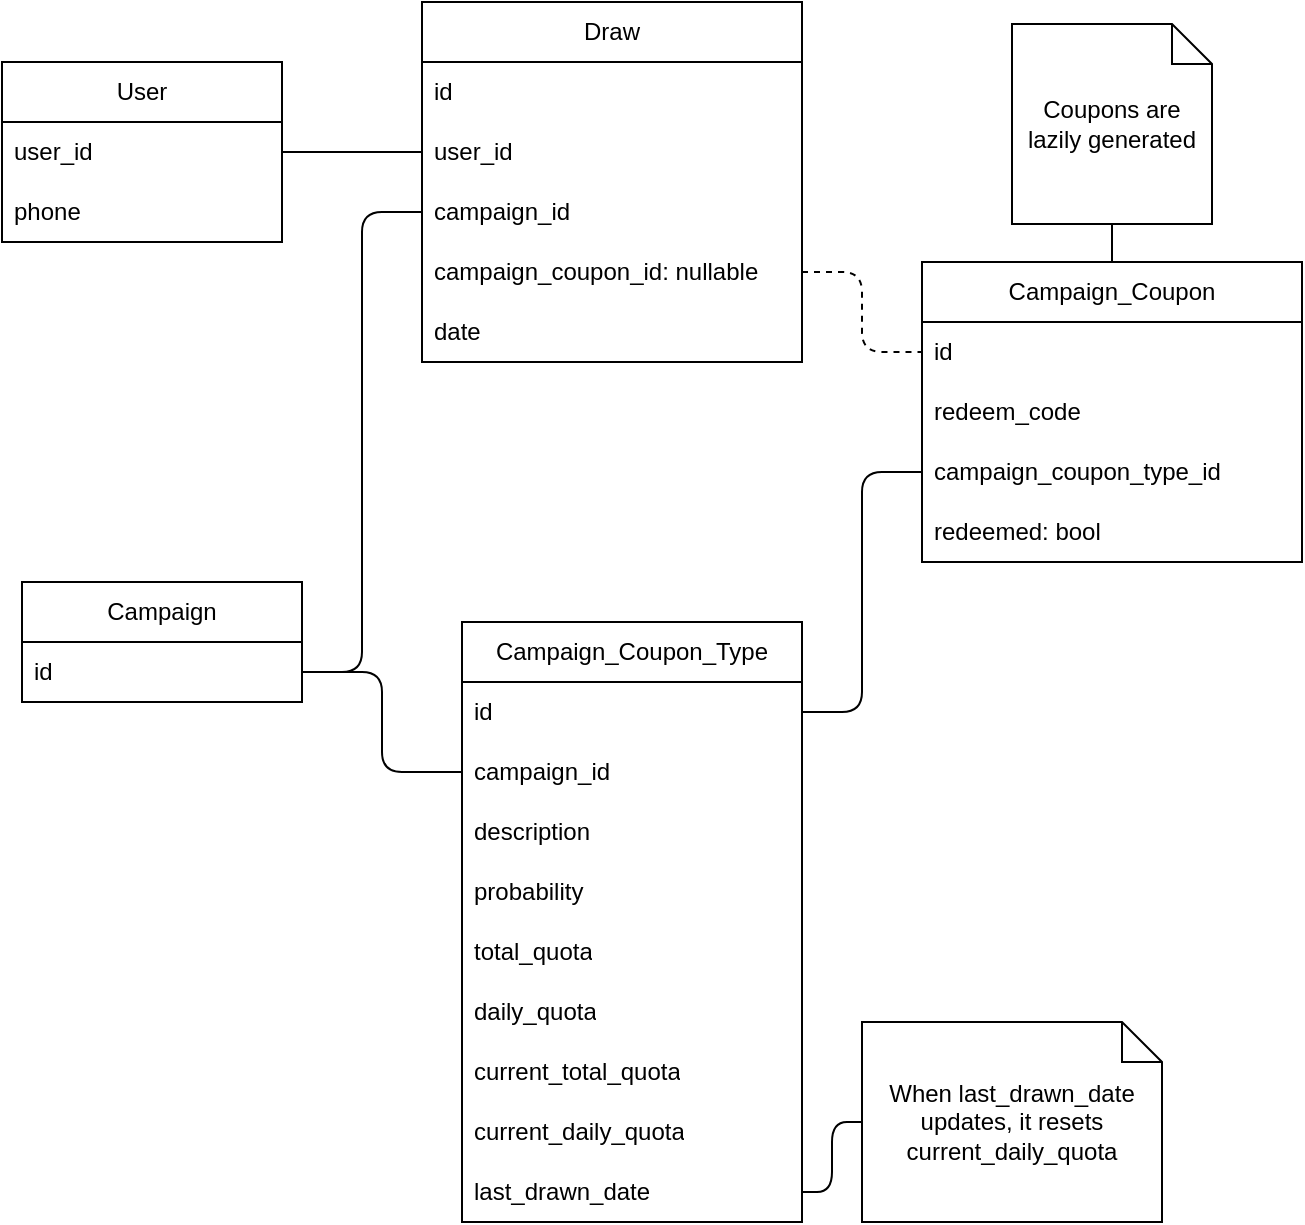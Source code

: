 <mxfile>
    <diagram id="O24hflXLzegQgTCZrSqa" name="Page-1">
        <mxGraphModel dx="1075" dy="738" grid="1" gridSize="10" guides="1" tooltips="1" connect="1" arrows="1" fold="1" page="1" pageScale="1" pageWidth="827" pageHeight="1169" math="0" shadow="0">
            <root>
                <mxCell id="0"/>
                <mxCell id="1" parent="0"/>
                <mxCell id="10" value="Draw" style="swimlane;fontStyle=0;childLayout=stackLayout;horizontal=1;startSize=30;horizontalStack=0;resizeParent=1;resizeParentMax=0;resizeLast=0;collapsible=1;marginBottom=0;whiteSpace=wrap;html=1;" parent="1" vertex="1">
                    <mxGeometry x="270" y="330" width="190" height="180" as="geometry"/>
                </mxCell>
                <mxCell id="20" value="id" style="text;strokeColor=none;fillColor=none;align=left;verticalAlign=middle;spacingLeft=4;spacingRight=4;overflow=hidden;points=[[0,0.5],[1,0.5]];portConstraint=eastwest;rotatable=0;whiteSpace=wrap;html=1;" parent="10" vertex="1">
                    <mxGeometry y="30" width="190" height="30" as="geometry"/>
                </mxCell>
                <mxCell id="22" value="user_id" style="text;strokeColor=none;fillColor=none;align=left;verticalAlign=middle;spacingLeft=4;spacingRight=4;overflow=hidden;points=[[0,0.5],[1,0.5]];portConstraint=eastwest;rotatable=0;whiteSpace=wrap;html=1;" parent="10" vertex="1">
                    <mxGeometry y="60" width="190" height="30" as="geometry"/>
                </mxCell>
                <mxCell id="11" value="campaign_id" style="text;strokeColor=none;fillColor=none;align=left;verticalAlign=middle;spacingLeft=4;spacingRight=4;overflow=hidden;points=[[0,0.5],[1,0.5]];portConstraint=eastwest;rotatable=0;whiteSpace=wrap;html=1;" parent="10" vertex="1">
                    <mxGeometry y="90" width="190" height="30" as="geometry"/>
                </mxCell>
                <mxCell id="77" value="campaign_coupon_id: nullable" style="text;strokeColor=none;fillColor=none;align=left;verticalAlign=middle;spacingLeft=4;spacingRight=4;overflow=hidden;points=[[0,0.5],[1,0.5]];portConstraint=eastwest;rotatable=0;whiteSpace=wrap;html=1;" parent="10" vertex="1">
                    <mxGeometry y="120" width="190" height="30" as="geometry"/>
                </mxCell>
                <mxCell id="94" value="date" style="text;strokeColor=none;fillColor=none;align=left;verticalAlign=middle;spacingLeft=4;spacingRight=4;overflow=hidden;points=[[0,0.5],[1,0.5]];portConstraint=eastwest;rotatable=0;whiteSpace=wrap;html=1;" vertex="1" parent="10">
                    <mxGeometry y="150" width="190" height="30" as="geometry"/>
                </mxCell>
                <mxCell id="14" value="Campaign_Coupon" style="swimlane;fontStyle=0;childLayout=stackLayout;horizontal=1;startSize=30;horizontalStack=0;resizeParent=1;resizeParentMax=0;resizeLast=0;collapsible=1;marginBottom=0;whiteSpace=wrap;html=1;" parent="1" vertex="1">
                    <mxGeometry x="520" y="460" width="190" height="150" as="geometry"/>
                </mxCell>
                <mxCell id="15" value="id" style="text;strokeColor=none;fillColor=none;align=left;verticalAlign=middle;spacingLeft=4;spacingRight=4;overflow=hidden;points=[[0,0.5],[1,0.5]];portConstraint=eastwest;rotatable=0;whiteSpace=wrap;html=1;" parent="14" vertex="1">
                    <mxGeometry y="30" width="190" height="30" as="geometry"/>
                </mxCell>
                <mxCell id="33" value="redeem_code" style="text;strokeColor=none;fillColor=none;align=left;verticalAlign=middle;spacingLeft=4;spacingRight=4;overflow=hidden;points=[[0,0.5],[1,0.5]];portConstraint=eastwest;rotatable=0;whiteSpace=wrap;html=1;" parent="14" vertex="1">
                    <mxGeometry y="60" width="190" height="30" as="geometry"/>
                </mxCell>
                <mxCell id="34" value="campaign_coupon_type_id" style="text;strokeColor=none;fillColor=none;align=left;verticalAlign=middle;spacingLeft=4;spacingRight=4;overflow=hidden;points=[[0,0.5],[1,0.5]];portConstraint=eastwest;rotatable=0;whiteSpace=wrap;html=1;" parent="14" vertex="1">
                    <mxGeometry y="90" width="190" height="30" as="geometry"/>
                </mxCell>
                <mxCell id="81" value="redeemed: bool" style="text;strokeColor=none;fillColor=none;align=left;verticalAlign=middle;spacingLeft=4;spacingRight=4;overflow=hidden;points=[[0,0.5],[1,0.5]];portConstraint=eastwest;rotatable=0;whiteSpace=wrap;html=1;" parent="14" vertex="1">
                    <mxGeometry y="120" width="190" height="30" as="geometry"/>
                </mxCell>
                <mxCell id="26" value="User" style="swimlane;fontStyle=0;childLayout=stackLayout;horizontal=1;startSize=30;horizontalStack=0;resizeParent=1;resizeParentMax=0;resizeLast=0;collapsible=1;marginBottom=0;whiteSpace=wrap;html=1;" parent="1" vertex="1">
                    <mxGeometry x="60" y="360" width="140" height="90" as="geometry"/>
                </mxCell>
                <mxCell id="27" value="user_id" style="text;strokeColor=none;fillColor=none;align=left;verticalAlign=middle;spacingLeft=4;spacingRight=4;overflow=hidden;points=[[0,0.5],[1,0.5]];portConstraint=eastwest;rotatable=0;whiteSpace=wrap;html=1;" parent="26" vertex="1">
                    <mxGeometry y="30" width="140" height="30" as="geometry"/>
                </mxCell>
                <mxCell id="45" value="phone" style="text;strokeColor=none;fillColor=none;align=left;verticalAlign=middle;spacingLeft=4;spacingRight=4;overflow=hidden;points=[[0,0.5],[1,0.5]];portConstraint=eastwest;rotatable=0;whiteSpace=wrap;html=1;" parent="26" vertex="1">
                    <mxGeometry y="60" width="140" height="30" as="geometry"/>
                </mxCell>
                <mxCell id="31" style="edgeStyle=orthogonalEdgeStyle;html=1;exitX=1;exitY=0.5;exitDx=0;exitDy=0;entryX=0;entryY=0.5;entryDx=0;entryDy=0;endArrow=none;endFill=0;" parent="1" source="27" target="22" edge="1">
                    <mxGeometry relative="1" as="geometry"/>
                </mxCell>
                <mxCell id="46" value="Campaign" style="swimlane;fontStyle=0;childLayout=stackLayout;horizontal=1;startSize=30;horizontalStack=0;resizeParent=1;resizeParentMax=0;resizeLast=0;collapsible=1;marginBottom=0;whiteSpace=wrap;html=1;" parent="1" vertex="1">
                    <mxGeometry x="70" y="620" width="140" height="60" as="geometry"/>
                </mxCell>
                <mxCell id="47" value="id" style="text;strokeColor=none;fillColor=none;align=left;verticalAlign=middle;spacingLeft=4;spacingRight=4;overflow=hidden;points=[[0,0.5],[1,0.5]];portConstraint=eastwest;rotatable=0;whiteSpace=wrap;html=1;" parent="46" vertex="1">
                    <mxGeometry y="30" width="140" height="30" as="geometry"/>
                </mxCell>
                <mxCell id="51" value="Campaign_Coupon_Type" style="swimlane;fontStyle=0;childLayout=stackLayout;horizontal=1;startSize=30;horizontalStack=0;resizeParent=1;resizeParentMax=0;resizeLast=0;collapsible=1;marginBottom=0;whiteSpace=wrap;html=1;" parent="1" vertex="1">
                    <mxGeometry x="290" y="640" width="170" height="300" as="geometry"/>
                </mxCell>
                <mxCell id="56" value="id" style="text;strokeColor=none;fillColor=none;align=left;verticalAlign=middle;spacingLeft=4;spacingRight=4;overflow=hidden;points=[[0,0.5],[1,0.5]];portConstraint=eastwest;rotatable=0;whiteSpace=wrap;html=1;" parent="51" vertex="1">
                    <mxGeometry y="30" width="170" height="30" as="geometry"/>
                </mxCell>
                <mxCell id="52" value="campaign_id" style="text;strokeColor=none;fillColor=none;align=left;verticalAlign=middle;spacingLeft=4;spacingRight=4;overflow=hidden;points=[[0,0.5],[1,0.5]];portConstraint=eastwest;rotatable=0;whiteSpace=wrap;html=1;" parent="51" vertex="1">
                    <mxGeometry y="60" width="170" height="30" as="geometry"/>
                </mxCell>
                <mxCell id="84" value="description" style="text;strokeColor=none;fillColor=none;align=left;verticalAlign=middle;spacingLeft=4;spacingRight=4;overflow=hidden;points=[[0,0.5],[1,0.5]];portConstraint=eastwest;rotatable=0;whiteSpace=wrap;html=1;" vertex="1" parent="51">
                    <mxGeometry y="90" width="170" height="30" as="geometry"/>
                </mxCell>
                <mxCell id="54" value="probability" style="text;strokeColor=none;fillColor=none;align=left;verticalAlign=middle;spacingLeft=4;spacingRight=4;overflow=hidden;points=[[0,0.5],[1,0.5]];portConstraint=eastwest;rotatable=0;whiteSpace=wrap;html=1;" parent="51" vertex="1">
                    <mxGeometry y="120" width="170" height="30" as="geometry"/>
                </mxCell>
                <mxCell id="66" value="total_quota" style="text;strokeColor=none;fillColor=none;align=left;verticalAlign=middle;spacingLeft=4;spacingRight=4;overflow=hidden;points=[[0,0.5],[1,0.5]];portConstraint=eastwest;rotatable=0;whiteSpace=wrap;html=1;" parent="51" vertex="1">
                    <mxGeometry y="150" width="170" height="30" as="geometry"/>
                </mxCell>
                <mxCell id="85" value="daily_quota" style="text;strokeColor=none;fillColor=none;align=left;verticalAlign=middle;spacingLeft=4;spacingRight=4;overflow=hidden;points=[[0,0.5],[1,0.5]];portConstraint=eastwest;rotatable=0;whiteSpace=wrap;html=1;" vertex="1" parent="51">
                    <mxGeometry y="180" width="170" height="30" as="geometry"/>
                </mxCell>
                <mxCell id="87" value="current_total_quota" style="text;strokeColor=none;fillColor=none;align=left;verticalAlign=middle;spacingLeft=4;spacingRight=4;overflow=hidden;points=[[0,0.5],[1,0.5]];portConstraint=eastwest;rotatable=0;whiteSpace=wrap;html=1;" vertex="1" parent="51">
                    <mxGeometry y="210" width="170" height="30" as="geometry"/>
                </mxCell>
                <mxCell id="86" value="current_daily_quota" style="text;strokeColor=none;fillColor=none;align=left;verticalAlign=middle;spacingLeft=4;spacingRight=4;overflow=hidden;points=[[0,0.5],[1,0.5]];portConstraint=eastwest;rotatable=0;whiteSpace=wrap;html=1;" vertex="1" parent="51">
                    <mxGeometry y="240" width="170" height="30" as="geometry"/>
                </mxCell>
                <mxCell id="90" value="last_drawn_date" style="text;strokeColor=none;fillColor=none;align=left;verticalAlign=middle;spacingLeft=4;spacingRight=4;overflow=hidden;points=[[0,0.5],[1,0.5]];portConstraint=eastwest;rotatable=0;whiteSpace=wrap;html=1;" vertex="1" parent="51">
                    <mxGeometry y="270" width="170" height="30" as="geometry"/>
                </mxCell>
                <mxCell id="57" style="edgeStyle=orthogonalEdgeStyle;html=1;exitX=1;exitY=0.5;exitDx=0;exitDy=0;entryX=0;entryY=0.5;entryDx=0;entryDy=0;endArrow=none;endFill=0;" parent="1" source="47" target="52" edge="1">
                    <mxGeometry relative="1" as="geometry"/>
                </mxCell>
                <mxCell id="79" style="edgeStyle=orthogonalEdgeStyle;html=1;exitX=0;exitY=0.5;exitDx=0;exitDy=0;entryX=1;entryY=0.5;entryDx=0;entryDy=0;endArrow=none;endFill=0;" parent="1" source="11" target="47" edge="1">
                    <mxGeometry relative="1" as="geometry"/>
                </mxCell>
                <mxCell id="80" style="edgeStyle=orthogonalEdgeStyle;html=1;exitX=1;exitY=0.5;exitDx=0;exitDy=0;entryX=0;entryY=0.5;entryDx=0;entryDy=0;endArrow=none;endFill=0;dashed=1;" parent="1" source="77" target="15" edge="1">
                    <mxGeometry relative="1" as="geometry"/>
                </mxCell>
                <mxCell id="88" style="edgeStyle=orthogonalEdgeStyle;html=1;exitX=0;exitY=0.5;exitDx=0;exitDy=0;entryX=1;entryY=0.5;entryDx=0;entryDy=0;endArrow=none;endFill=0;" edge="1" parent="1" source="34" target="56">
                    <mxGeometry relative="1" as="geometry"/>
                </mxCell>
                <mxCell id="93" style="edgeStyle=orthogonalEdgeStyle;html=1;exitX=0.5;exitY=1;exitDx=0;exitDy=0;exitPerimeter=0;entryX=0.5;entryY=0;entryDx=0;entryDy=0;endArrow=none;endFill=0;" edge="1" parent="1" source="89" target="14">
                    <mxGeometry relative="1" as="geometry"/>
                </mxCell>
                <mxCell id="89" value="Coupons are lazily generated" style="shape=note;size=20;whiteSpace=wrap;html=1;" vertex="1" parent="1">
                    <mxGeometry x="565" y="341" width="100" height="100" as="geometry"/>
                </mxCell>
                <mxCell id="92" style="edgeStyle=orthogonalEdgeStyle;html=1;exitX=0;exitY=0.5;exitDx=0;exitDy=0;exitPerimeter=0;entryX=1;entryY=0.5;entryDx=0;entryDy=0;endArrow=none;endFill=0;" edge="1" parent="1" source="91" target="90">
                    <mxGeometry relative="1" as="geometry"/>
                </mxCell>
                <mxCell id="91" value="When last_drawn_date updates, it resets current_daily_quota" style="shape=note;size=20;whiteSpace=wrap;html=1;" vertex="1" parent="1">
                    <mxGeometry x="490" y="840" width="150" height="100" as="geometry"/>
                </mxCell>
            </root>
        </mxGraphModel>
    </diagram>
</mxfile>